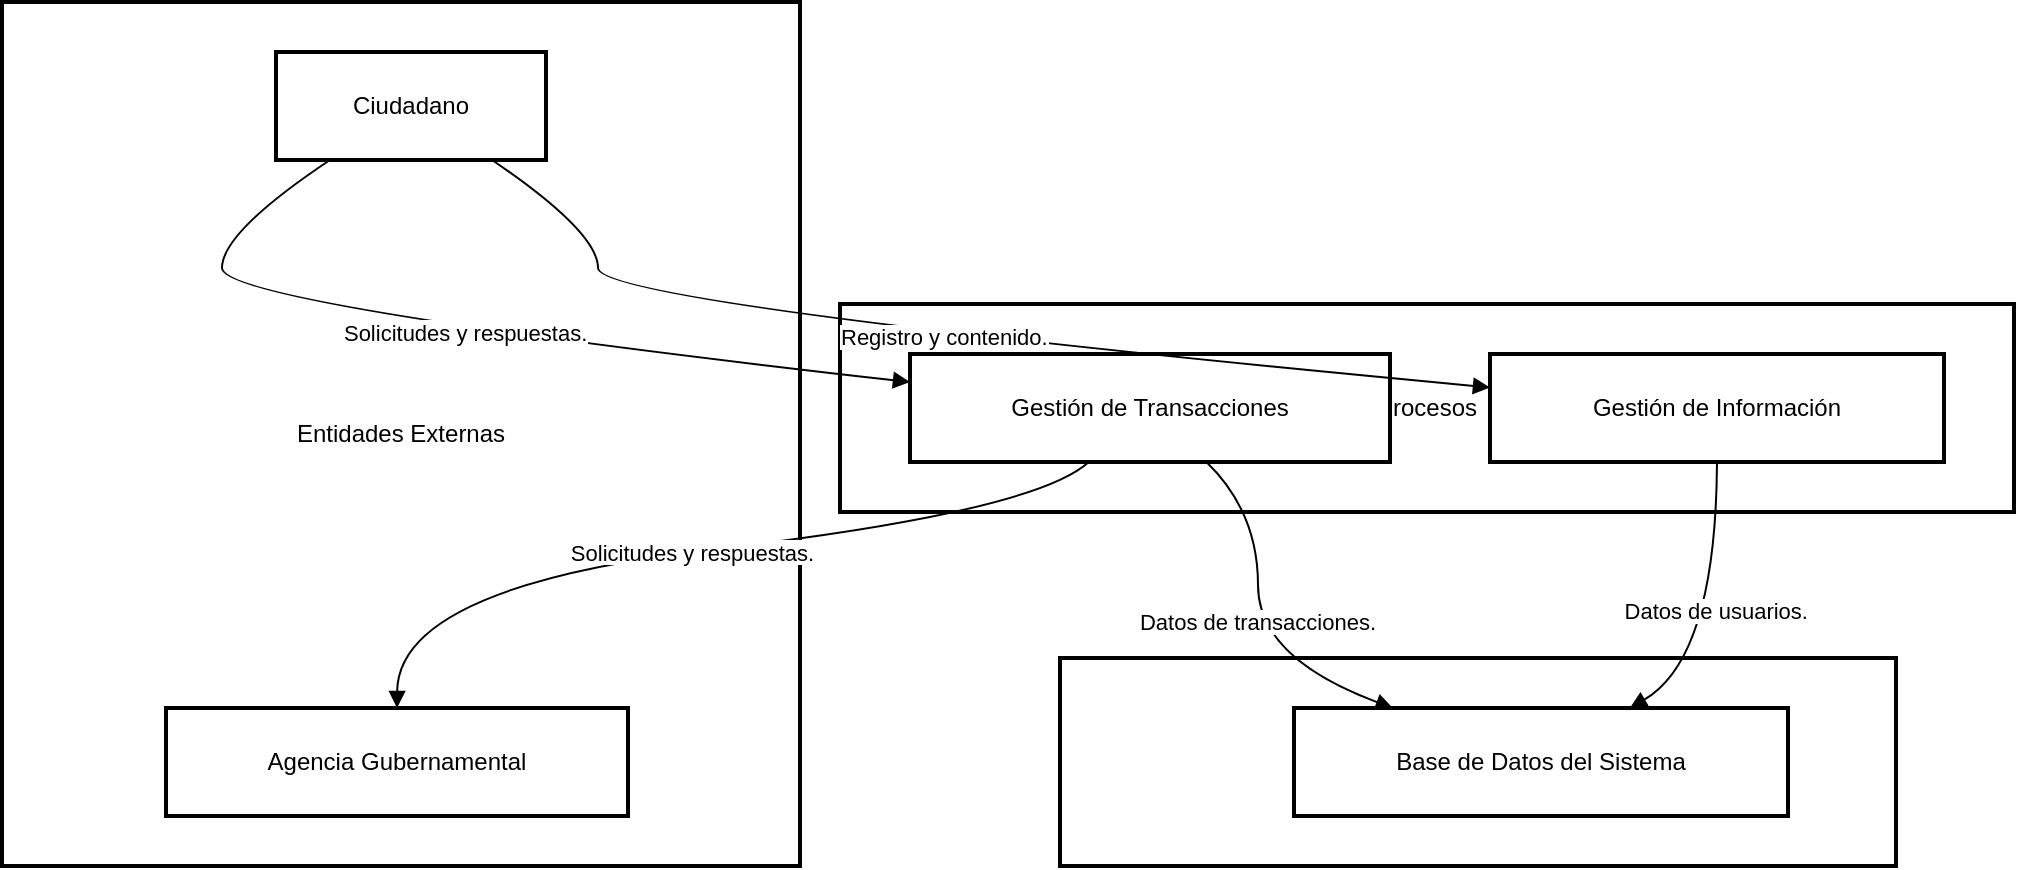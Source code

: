 <mxfile version="27.1.1">
  <diagram name="Page-1" id="xa3nVtxRrRhbT2Tu-OYj">
    <mxGraphModel>
      <root>
        <mxCell id="0" />
        <mxCell id="1" parent="0" />
        <mxCell id="2" value="Almacén de Datos" style="whiteSpace=wrap;strokeWidth=2;" vertex="1" parent="1">
          <mxGeometry x="537" y="336" width="418" height="104" as="geometry" />
        </mxCell>
        <mxCell id="3" value="Entidades Externas" style="whiteSpace=wrap;strokeWidth=2;" vertex="1" parent="1">
          <mxGeometry x="8" y="8" width="399" height="432" as="geometry" />
        </mxCell>
        <mxCell id="4" value="Procesos" style="whiteSpace=wrap;strokeWidth=2;" vertex="1" parent="1">
          <mxGeometry x="427" y="159" width="587" height="104" as="geometry" />
        </mxCell>
        <mxCell id="5" value="Gestión de Información" style="whiteSpace=wrap;strokeWidth=2;" vertex="1" parent="1">
          <mxGeometry x="752" y="184" width="227" height="54" as="geometry" />
        </mxCell>
        <mxCell id="6" value="Gestión de Transacciones" style="whiteSpace=wrap;strokeWidth=2;" vertex="1" parent="1">
          <mxGeometry x="462" y="184" width="240" height="54" as="geometry" />
        </mxCell>
        <mxCell id="7" value="Ciudadano" style="whiteSpace=wrap;strokeWidth=2;" vertex="1" parent="1">
          <mxGeometry x="145" y="33" width="135" height="54" as="geometry" />
        </mxCell>
        <mxCell id="8" value="Agencia Gubernamental" style="whiteSpace=wrap;strokeWidth=2;" vertex="1" parent="1">
          <mxGeometry x="90" y="361" width="231" height="54" as="geometry" />
        </mxCell>
        <mxCell id="9" value="Base de Datos del Sistema" style="whiteSpace=wrap;strokeWidth=2;" vertex="1" parent="1">
          <mxGeometry x="654" y="361" width="247" height="54" as="geometry" />
        </mxCell>
        <mxCell id="10" value="Registro y contenido." style="curved=1;startArrow=none;endArrow=block;exitX=0.8;exitY=1;entryX=0;entryY=0.31;" edge="1" parent="1" source="7" target="5">
          <mxGeometry relative="1" as="geometry">
            <Array as="points">
              <mxPoint x="306" y="123" />
              <mxPoint x="306" y="159" />
            </Array>
          </mxGeometry>
        </mxCell>
        <mxCell id="11" value="Solicitudes y respuestas." style="curved=1;startArrow=none;endArrow=block;exitX=0.2;exitY=1;entryX=0;entryY=0.26;" edge="1" parent="1" source="7" target="6">
          <mxGeometry relative="1" as="geometry">
            <Array as="points">
              <mxPoint x="118" y="123" />
              <mxPoint x="118" y="159" />
            </Array>
          </mxGeometry>
        </mxCell>
        <mxCell id="12" value="Solicitudes y respuestas." style="curved=1;startArrow=none;endArrow=block;exitX=0.37;exitY=1.01;entryX=0.5;entryY=0;" edge="1" parent="1" source="6" target="8">
          <mxGeometry relative="1" as="geometry">
            <Array as="points">
              <mxPoint x="524" y="263" />
              <mxPoint x="206" y="300" />
            </Array>
          </mxGeometry>
        </mxCell>
        <mxCell id="13" value="Datos de usuarios." style="curved=1;startArrow=none;endArrow=block;exitX=0.5;exitY=1.01;entryX=0.68;entryY=0;" edge="1" parent="1" source="5" target="9">
          <mxGeometry relative="1" as="geometry">
            <Array as="points">
              <mxPoint x="865" y="336" />
            </Array>
          </mxGeometry>
        </mxCell>
        <mxCell id="14" value="Datos de transacciones." style="curved=1;startArrow=none;endArrow=block;exitX=0.62;exitY=1.01;entryX=0.2;entryY=0;" edge="1" parent="1" source="6" target="9">
          <mxGeometry relative="1" as="geometry">
            <Array as="points">
              <mxPoint x="636" y="263" />
              <mxPoint x="636" y="336" />
            </Array>
          </mxGeometry>
        </mxCell>
      </root>
    </mxGraphModel>
  </diagram>
</mxfile>
